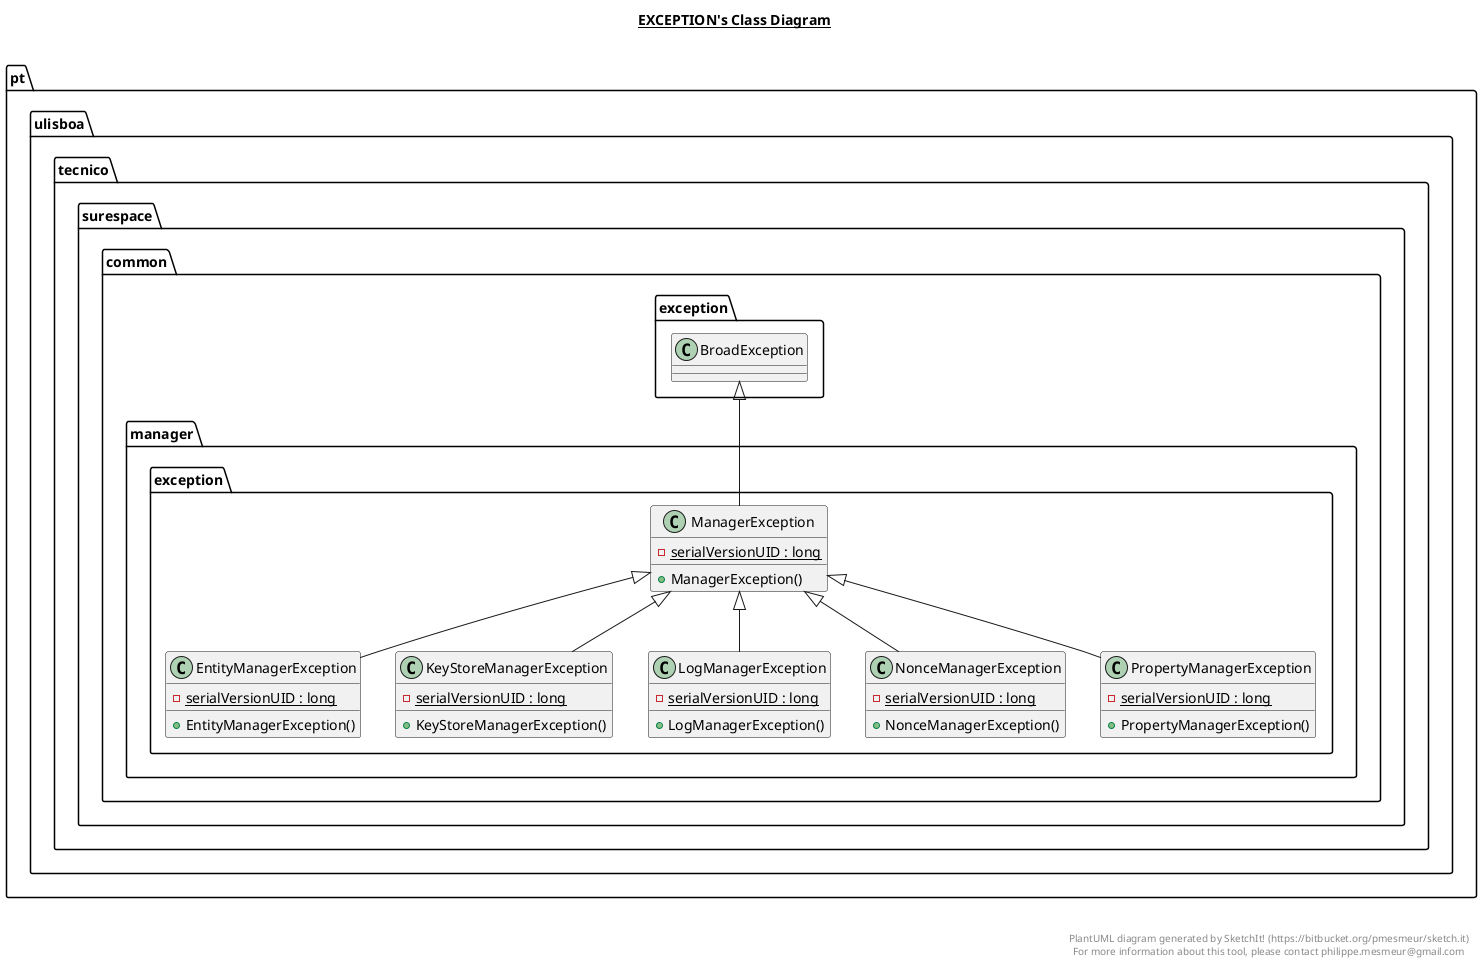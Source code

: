 @startuml

title __EXCEPTION's Class Diagram__\n

  namespace pt.ulisboa.tecnico.surespace.common.manager {
    namespace exception {
      class pt.ulisboa.tecnico.surespace.common.manager.exception.EntityManagerException {
          {static} - serialVersionUID : long
          + EntityManagerException()
      }
    }
  }
  

  namespace pt.ulisboa.tecnico.surespace.common.manager {
    namespace exception {
      class pt.ulisboa.tecnico.surespace.common.manager.exception.KeyStoreManagerException {
          {static} - serialVersionUID : long
          + KeyStoreManagerException()
      }
    }
  }
  

  namespace pt.ulisboa.tecnico.surespace.common.manager {
    namespace exception {
      class pt.ulisboa.tecnico.surespace.common.manager.exception.LogManagerException {
          {static} - serialVersionUID : long
          + LogManagerException()
      }
    }
  }
  

  namespace pt.ulisboa.tecnico.surespace.common.manager {
    namespace exception {
      class pt.ulisboa.tecnico.surespace.common.manager.exception.ManagerException {
          {static} - serialVersionUID : long
          + ManagerException()
      }
    }
  }
  

  namespace pt.ulisboa.tecnico.surespace.common.manager {
    namespace exception {
      class pt.ulisboa.tecnico.surespace.common.manager.exception.NonceManagerException {
          {static} - serialVersionUID : long
          + NonceManagerException()
      }
    }
  }
  

  namespace pt.ulisboa.tecnico.surespace.common.manager {
    namespace exception {
      class pt.ulisboa.tecnico.surespace.common.manager.exception.PropertyManagerException {
          {static} - serialVersionUID : long
          + PropertyManagerException()
      }
    }
  }
  

  pt.ulisboa.tecnico.surespace.common.manager.exception.EntityManagerException -up-|> pt.ulisboa.tecnico.surespace.common.manager.exception.ManagerException
  pt.ulisboa.tecnico.surespace.common.manager.exception.KeyStoreManagerException -up-|> pt.ulisboa.tecnico.surespace.common.manager.exception.ManagerException
  pt.ulisboa.tecnico.surespace.common.manager.exception.LogManagerException -up-|> pt.ulisboa.tecnico.surespace.common.manager.exception.ManagerException
  pt.ulisboa.tecnico.surespace.common.manager.exception.ManagerException -up-|> pt.ulisboa.tecnico.surespace.common.exception.BroadException
  pt.ulisboa.tecnico.surespace.common.manager.exception.NonceManagerException -up-|> pt.ulisboa.tecnico.surespace.common.manager.exception.ManagerException
  pt.ulisboa.tecnico.surespace.common.manager.exception.PropertyManagerException -up-|> pt.ulisboa.tecnico.surespace.common.manager.exception.ManagerException


right footer


PlantUML diagram generated by SketchIt! (https://bitbucket.org/pmesmeur/sketch.it)
For more information about this tool, please contact philippe.mesmeur@gmail.com
endfooter

@enduml
